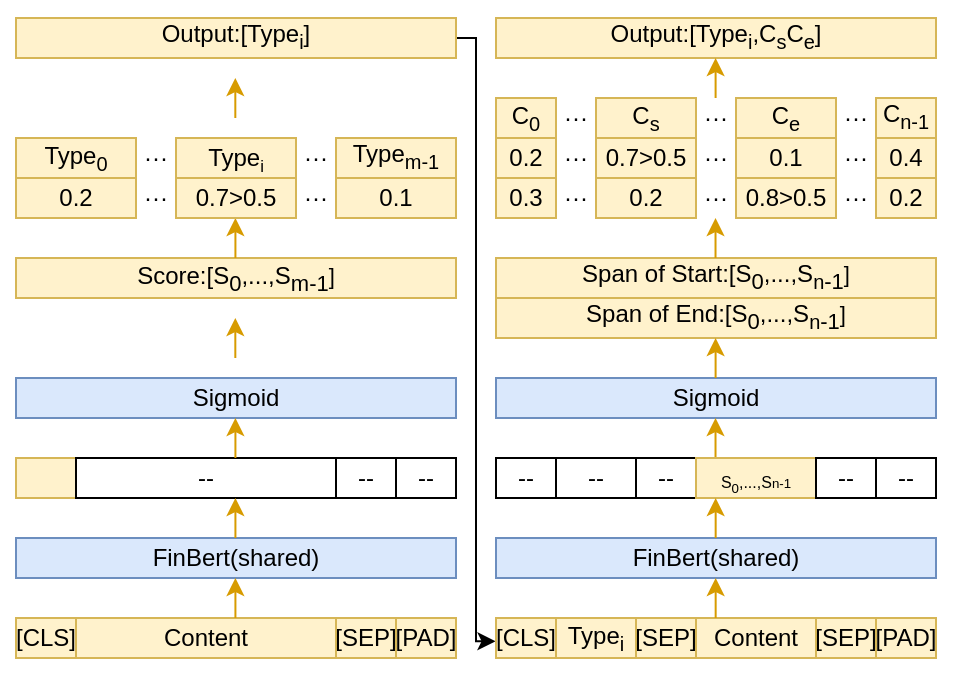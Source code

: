 <mxfile version="21.3.2" type="github">
  <diagram id="C5RBs43oDa-KdzZeNtuy" name="Page-1">
    <mxGraphModel dx="1195" dy="590" grid="1" gridSize="10" guides="1" tooltips="1" connect="1" arrows="1" fold="1" page="1" pageScale="1" pageWidth="827" pageHeight="1169" math="0" shadow="0">
      <root>
        <mxCell id="WIyWlLk6GJQsqaUBKTNV-0" />
        <mxCell id="WIyWlLk6GJQsqaUBKTNV-1" parent="WIyWlLk6GJQsqaUBKTNV-0" />
        <mxCell id="G-Czn8x9Ac623vH-5RZ5-0" value="Content" style="rounded=0;whiteSpace=wrap;html=1;fillColor=#fff2cc;strokeColor=#d6b656;" vertex="1" parent="WIyWlLk6GJQsqaUBKTNV-1">
          <mxGeometry x="120" y="820" width="130" height="20" as="geometry" />
        </mxCell>
        <mxCell id="G-Czn8x9Ac623vH-5RZ5-1" value="[CLS]" style="rounded=0;whiteSpace=wrap;html=1;fillColor=#fff2cc;strokeColor=#d6b656;" vertex="1" parent="WIyWlLk6GJQsqaUBKTNV-1">
          <mxGeometry x="90" y="820" width="30" height="20" as="geometry" />
        </mxCell>
        <mxCell id="G-Czn8x9Ac623vH-5RZ5-2" value="[PAD]" style="rounded=0;whiteSpace=wrap;html=1;fillColor=#fff2cc;strokeColor=#d6b656;" vertex="1" parent="WIyWlLk6GJQsqaUBKTNV-1">
          <mxGeometry x="280" y="820" width="30" height="20" as="geometry" />
        </mxCell>
        <mxCell id="G-Czn8x9Ac623vH-5RZ5-3" value="[SEP]" style="rounded=0;whiteSpace=wrap;html=1;fillColor=#fff2cc;strokeColor=#d6b656;" vertex="1" parent="WIyWlLk6GJQsqaUBKTNV-1">
          <mxGeometry x="250" y="820" width="30" height="20" as="geometry" />
        </mxCell>
        <mxCell id="G-Czn8x9Ac623vH-5RZ5-4" value="" style="rounded=0;whiteSpace=wrap;html=1;fillColor=#fff2cc;strokeColor=#d6b656;" vertex="1" parent="WIyWlLk6GJQsqaUBKTNV-1">
          <mxGeometry x="90" y="740" width="30" height="20" as="geometry" />
        </mxCell>
        <mxCell id="G-Czn8x9Ac623vH-5RZ5-5" value="FinBert(shared)" style="rounded=0;whiteSpace=wrap;html=1;fillColor=#dae8fc;strokeColor=#6c8ebf;" vertex="1" parent="WIyWlLk6GJQsqaUBKTNV-1">
          <mxGeometry x="90" y="780" width="220" height="20" as="geometry" />
        </mxCell>
        <mxCell id="G-Czn8x9Ac623vH-5RZ5-7" value="--" style="rounded=0;whiteSpace=wrap;html=1;" vertex="1" parent="WIyWlLk6GJQsqaUBKTNV-1">
          <mxGeometry x="120" y="740" width="130" height="20" as="geometry" />
        </mxCell>
        <mxCell id="G-Czn8x9Ac623vH-5RZ5-8" value="--" style="rounded=0;whiteSpace=wrap;html=1;" vertex="1" parent="WIyWlLk6GJQsqaUBKTNV-1">
          <mxGeometry x="280" y="740" width="30" height="20" as="geometry" />
        </mxCell>
        <mxCell id="G-Czn8x9Ac623vH-5RZ5-9" value="--" style="rounded=0;whiteSpace=wrap;html=1;" vertex="1" parent="WIyWlLk6GJQsqaUBKTNV-1">
          <mxGeometry x="250" y="740" width="30" height="20" as="geometry" />
        </mxCell>
        <mxCell id="G-Czn8x9Ac623vH-5RZ5-10" value="Sigmoid" style="rounded=0;whiteSpace=wrap;html=1;fillColor=#dae8fc;strokeColor=#6c8ebf;" vertex="1" parent="WIyWlLk6GJQsqaUBKTNV-1">
          <mxGeometry x="90" y="700" width="220" height="20" as="geometry" />
        </mxCell>
        <mxCell id="G-Czn8x9Ac623vH-5RZ5-11" value="&lt;p style=&quot;line-height: 0%;&quot;&gt;&lt;font style=&quot;font-size: 12px;&quot;&gt;Score:[S&lt;sub style=&quot;font-size: 11px;&quot;&gt;0&lt;/sub&gt;,...,S&lt;sub style=&quot;font-size: 11px;&quot;&gt;m-1&lt;/sub&gt;&lt;span style=&quot;font-size: 11px;&quot;&gt;]&lt;br style=&quot;font-size: 11px;&quot;&gt;&lt;/span&gt;&lt;br&gt;&lt;/font&gt;&lt;/p&gt;" style="rounded=0;whiteSpace=wrap;html=1;fillColor=#fff2cc;strokeColor=#d6b656;" vertex="1" parent="WIyWlLk6GJQsqaUBKTNV-1">
          <mxGeometry x="90" y="640" width="220" height="20" as="geometry" />
        </mxCell>
        <mxCell id="G-Czn8x9Ac623vH-5RZ5-107" style="edgeStyle=orthogonalEdgeStyle;rounded=0;orthogonalLoop=1;jettySize=auto;html=1;entryX=-0.008;entryY=0.582;entryDx=0;entryDy=0;entryPerimeter=0;" edge="1" parent="WIyWlLk6GJQsqaUBKTNV-1" source="G-Czn8x9Ac623vH-5RZ5-12" target="G-Czn8x9Ac623vH-5RZ5-34">
          <mxGeometry relative="1" as="geometry">
            <Array as="points">
              <mxPoint x="320" y="530" />
              <mxPoint x="320" y="832" />
            </Array>
          </mxGeometry>
        </mxCell>
        <mxCell id="G-Czn8x9Ac623vH-5RZ5-12" value="&lt;p style=&quot;line-height: 0%;&quot;&gt;Output:[Type&lt;sub&gt;i&lt;/sub&gt;]&lt;/p&gt;" style="rounded=0;whiteSpace=wrap;html=1;fillColor=#fff2cc;strokeColor=#d6b656;" vertex="1" parent="WIyWlLk6GJQsqaUBKTNV-1">
          <mxGeometry x="90" y="520" width="220" height="20" as="geometry" />
        </mxCell>
        <mxCell id="G-Czn8x9Ac623vH-5RZ5-16" value="" style="endArrow=classic;html=1;rounded=0;endWidth=15.172;strokeWidth=1;shadow=0;strokeColor=#d79b00;fillColor=#ffe6cc;" edge="1" parent="WIyWlLk6GJQsqaUBKTNV-1">
          <mxGeometry width="50" height="50" relative="1" as="geometry">
            <mxPoint x="199.71" y="820" as="sourcePoint" />
            <mxPoint x="199.71" y="800" as="targetPoint" />
            <Array as="points">
              <mxPoint x="199.71" y="800" />
            </Array>
          </mxGeometry>
        </mxCell>
        <mxCell id="G-Czn8x9Ac623vH-5RZ5-17" value="" style="endArrow=classic;html=1;rounded=0;endWidth=15.172;strokeWidth=1;shadow=0;strokeColor=#d79b00;fillColor=#ffe6cc;" edge="1" parent="WIyWlLk6GJQsqaUBKTNV-1">
          <mxGeometry width="50" height="50" relative="1" as="geometry">
            <mxPoint x="199.71" y="780" as="sourcePoint" />
            <mxPoint x="199.71" y="760" as="targetPoint" />
            <Array as="points">
              <mxPoint x="199.71" y="760" />
            </Array>
          </mxGeometry>
        </mxCell>
        <mxCell id="G-Czn8x9Ac623vH-5RZ5-18" value="" style="endArrow=classic;html=1;rounded=0;endWidth=15.172;strokeWidth=1;shadow=0;strokeColor=#d79b00;fillColor=#ffe6cc;" edge="1" parent="WIyWlLk6GJQsqaUBKTNV-1">
          <mxGeometry width="50" height="50" relative="1" as="geometry">
            <mxPoint x="199.71" y="740" as="sourcePoint" />
            <mxPoint x="199.71" y="720" as="targetPoint" />
            <Array as="points">
              <mxPoint x="199.71" y="720" />
            </Array>
          </mxGeometry>
        </mxCell>
        <mxCell id="G-Czn8x9Ac623vH-5RZ5-19" value="" style="endArrow=classic;html=1;rounded=0;endWidth=15.172;strokeWidth=1;shadow=0;strokeColor=#d79b00;fillColor=#ffe6cc;" edge="1" parent="WIyWlLk6GJQsqaUBKTNV-1">
          <mxGeometry width="50" height="50" relative="1" as="geometry">
            <mxPoint x="199.66" y="690" as="sourcePoint" />
            <mxPoint x="199.66" y="670" as="targetPoint" />
            <Array as="points">
              <mxPoint x="199.66" y="670" />
            </Array>
          </mxGeometry>
        </mxCell>
        <mxCell id="G-Czn8x9Ac623vH-5RZ5-20" value="" style="endArrow=classic;html=1;rounded=0;endWidth=15.172;strokeWidth=1;shadow=0;strokeColor=#d79b00;fillColor=#ffe6cc;" edge="1" parent="WIyWlLk6GJQsqaUBKTNV-1">
          <mxGeometry width="50" height="50" relative="1" as="geometry">
            <mxPoint x="199.71" y="640" as="sourcePoint" />
            <mxPoint x="199.71" y="620" as="targetPoint" />
            <Array as="points">
              <mxPoint x="199.71" y="620" />
            </Array>
          </mxGeometry>
        </mxCell>
        <mxCell id="G-Czn8x9Ac623vH-5RZ5-21" value="" style="endArrow=classic;html=1;rounded=0;endWidth=15.172;strokeWidth=1;shadow=0;strokeColor=#d79b00;fillColor=#ffe6cc;" edge="1" parent="WIyWlLk6GJQsqaUBKTNV-1">
          <mxGeometry width="50" height="50" relative="1" as="geometry">
            <mxPoint x="199.66" y="570" as="sourcePoint" />
            <mxPoint x="199.66" y="550" as="targetPoint" />
            <Array as="points">
              <mxPoint x="199.66" y="550" />
            </Array>
          </mxGeometry>
        </mxCell>
        <mxCell id="G-Czn8x9Ac623vH-5RZ5-22" value="Type&lt;sub&gt;0&lt;/sub&gt;" style="rounded=0;whiteSpace=wrap;html=1;fillColor=#fff2cc;strokeColor=#d6b656;" vertex="1" parent="WIyWlLk6GJQsqaUBKTNV-1">
          <mxGeometry x="90" y="580" width="60" height="20" as="geometry" />
        </mxCell>
        <mxCell id="G-Czn8x9Ac623vH-5RZ5-23" value="Type&lt;span style=&quot;font-size: 10px;&quot;&gt;&lt;sub&gt;i&lt;/sub&gt;&lt;/span&gt;" style="rounded=0;whiteSpace=wrap;html=1;fillColor=#fff2cc;strokeColor=#d6b656;" vertex="1" parent="WIyWlLk6GJQsqaUBKTNV-1">
          <mxGeometry x="170" y="580" width="60" height="20" as="geometry" />
        </mxCell>
        <mxCell id="G-Czn8x9Ac623vH-5RZ5-24" value="0.2" style="rounded=0;whiteSpace=wrap;html=1;fillColor=#fff2cc;strokeColor=#d6b656;" vertex="1" parent="WIyWlLk6GJQsqaUBKTNV-1">
          <mxGeometry x="90" y="600" width="60" height="20" as="geometry" />
        </mxCell>
        <mxCell id="G-Czn8x9Ac623vH-5RZ5-25" value="0.7&amp;gt;0.5" style="rounded=0;whiteSpace=wrap;html=1;fillColor=#fff2cc;strokeColor=#d6b656;" vertex="1" parent="WIyWlLk6GJQsqaUBKTNV-1">
          <mxGeometry x="170" y="600" width="60" height="20" as="geometry" />
        </mxCell>
        <mxCell id="G-Czn8x9Ac623vH-5RZ5-26" value="0.1" style="rounded=0;whiteSpace=wrap;html=1;fillColor=#fff2cc;strokeColor=#d6b656;" vertex="1" parent="WIyWlLk6GJQsqaUBKTNV-1">
          <mxGeometry x="250" y="600" width="60" height="20" as="geometry" />
        </mxCell>
        <mxCell id="G-Czn8x9Ac623vH-5RZ5-27" value="&lt;p style=&quot;line-height: 0%;&quot;&gt;Type&lt;sub&gt;m-1&lt;/sub&gt;&lt;/p&gt;" style="rounded=0;whiteSpace=wrap;html=1;fillColor=#fff2cc;strokeColor=#d6b656;" vertex="1" parent="WIyWlLk6GJQsqaUBKTNV-1">
          <mxGeometry x="250" y="580" width="60" height="20" as="geometry" />
        </mxCell>
        <mxCell id="G-Czn8x9Ac623vH-5RZ5-33" value="Type&lt;sub&gt;i&lt;/sub&gt;" style="rounded=0;whiteSpace=wrap;html=1;fillColor=#fff2cc;strokeColor=#d6b656;" vertex="1" parent="WIyWlLk6GJQsqaUBKTNV-1">
          <mxGeometry x="360" y="820" width="40" height="20" as="geometry" />
        </mxCell>
        <mxCell id="G-Czn8x9Ac623vH-5RZ5-34" value="[CLS]" style="rounded=0;whiteSpace=wrap;html=1;fillColor=#fff2cc;strokeColor=#d6b656;" vertex="1" parent="WIyWlLk6GJQsqaUBKTNV-1">
          <mxGeometry x="330" y="820" width="30" height="20" as="geometry" />
        </mxCell>
        <mxCell id="G-Czn8x9Ac623vH-5RZ5-35" value="[PAD]" style="rounded=0;whiteSpace=wrap;html=1;fillColor=#fff2cc;strokeColor=#d6b656;" vertex="1" parent="WIyWlLk6GJQsqaUBKTNV-1">
          <mxGeometry x="520" y="820" width="30" height="20" as="geometry" />
        </mxCell>
        <mxCell id="G-Czn8x9Ac623vH-5RZ5-36" value="[SEP]" style="rounded=0;whiteSpace=wrap;html=1;fillColor=#fff2cc;strokeColor=#d6b656;" vertex="1" parent="WIyWlLk6GJQsqaUBKTNV-1">
          <mxGeometry x="400" y="820" width="30" height="20" as="geometry" />
        </mxCell>
        <mxCell id="G-Czn8x9Ac623vH-5RZ5-38" value="FinBert(shared)" style="rounded=0;whiteSpace=wrap;html=1;fillColor=#dae8fc;strokeColor=#6c8ebf;" vertex="1" parent="WIyWlLk6GJQsqaUBKTNV-1">
          <mxGeometry x="330" y="780" width="220" height="20" as="geometry" />
        </mxCell>
        <mxCell id="G-Czn8x9Ac623vH-5RZ5-42" value="Sigmoid" style="rounded=0;whiteSpace=wrap;html=1;fillColor=#dae8fc;strokeColor=#6c8ebf;" vertex="1" parent="WIyWlLk6GJQsqaUBKTNV-1">
          <mxGeometry x="330" y="700" width="220" height="20" as="geometry" />
        </mxCell>
        <mxCell id="G-Czn8x9Ac623vH-5RZ5-43" value="&lt;p style=&quot;line-height: 0%;&quot;&gt;&lt;font style=&quot;font-size: 12px;&quot;&gt;Span of Start:[S&lt;sub style=&quot;font-size: 11px;&quot;&gt;0&lt;/sub&gt;,...,S&lt;sub&gt;n&lt;/sub&gt;&lt;sub style=&quot;font-size: 11px;&quot;&gt;-1&lt;/sub&gt;&lt;span style=&quot;font-size: 11px;&quot;&gt;]&lt;br style=&quot;font-size: 11px;&quot;&gt;&lt;/span&gt;&lt;br&gt;&lt;/font&gt;&lt;/p&gt;" style="rounded=0;whiteSpace=wrap;html=1;fillColor=#fff2cc;strokeColor=#d6b656;" vertex="1" parent="WIyWlLk6GJQsqaUBKTNV-1">
          <mxGeometry x="330" y="640" width="220" height="20" as="geometry" />
        </mxCell>
        <mxCell id="G-Czn8x9Ac623vH-5RZ5-44" value="&lt;p style=&quot;line-height: 0%;&quot;&gt;Output:[Type&lt;sub&gt;i&lt;/sub&gt;,C&lt;sub&gt;s&lt;/sub&gt;C&lt;sub&gt;e&lt;/sub&gt;]&lt;/p&gt;" style="rounded=0;whiteSpace=wrap;html=1;fillColor=#fff2cc;strokeColor=#d6b656;" vertex="1" parent="WIyWlLk6GJQsqaUBKTNV-1">
          <mxGeometry x="330" y="520" width="220" height="20" as="geometry" />
        </mxCell>
        <mxCell id="G-Czn8x9Ac623vH-5RZ5-50" value="" style="endArrow=classic;html=1;rounded=0;endWidth=15.172;strokeWidth=1;shadow=0;strokeColor=#d79b00;fillColor=#ffe6cc;" edge="1" parent="WIyWlLk6GJQsqaUBKTNV-1">
          <mxGeometry width="50" height="50" relative="1" as="geometry">
            <mxPoint x="439.8" y="560" as="sourcePoint" />
            <mxPoint x="439.8" y="540" as="targetPoint" />
            <Array as="points">
              <mxPoint x="439.8" y="540" />
            </Array>
          </mxGeometry>
        </mxCell>
        <mxCell id="G-Czn8x9Ac623vH-5RZ5-51" value="C&lt;sub&gt;0&lt;/sub&gt;" style="rounded=0;whiteSpace=wrap;html=1;fillColor=#fff2cc;strokeColor=#d6b656;" vertex="1" parent="WIyWlLk6GJQsqaUBKTNV-1">
          <mxGeometry x="330" y="560" width="30" height="20" as="geometry" />
        </mxCell>
        <mxCell id="G-Czn8x9Ac623vH-5RZ5-52" value="C&lt;sub&gt;s&lt;/sub&gt;" style="rounded=0;whiteSpace=wrap;html=1;fillColor=#fff2cc;strokeColor=#d6b656;" vertex="1" parent="WIyWlLk6GJQsqaUBKTNV-1">
          <mxGeometry x="380" y="560" width="50" height="20" as="geometry" />
        </mxCell>
        <mxCell id="G-Czn8x9Ac623vH-5RZ5-53" value="0.2" style="rounded=0;whiteSpace=wrap;html=1;fillColor=#fff2cc;strokeColor=#d6b656;" vertex="1" parent="WIyWlLk6GJQsqaUBKTNV-1">
          <mxGeometry x="330" y="580" width="30" height="20" as="geometry" />
        </mxCell>
        <mxCell id="G-Czn8x9Ac623vH-5RZ5-54" value="0.7&amp;gt;0.5" style="rounded=0;whiteSpace=wrap;html=1;fillColor=#fff2cc;strokeColor=#d6b656;" vertex="1" parent="WIyWlLk6GJQsqaUBKTNV-1">
          <mxGeometry x="380" y="580" width="50" height="20" as="geometry" />
        </mxCell>
        <mxCell id="G-Czn8x9Ac623vH-5RZ5-55" value="0.4" style="rounded=0;whiteSpace=wrap;html=1;fillColor=#fff2cc;strokeColor=#d6b656;" vertex="1" parent="WIyWlLk6GJQsqaUBKTNV-1">
          <mxGeometry x="520" y="580" width="30" height="20" as="geometry" />
        </mxCell>
        <mxCell id="G-Czn8x9Ac623vH-5RZ5-56" value="&lt;p style=&quot;line-height: 0%;&quot;&gt;C&lt;sub&gt;n-1&lt;/sub&gt;&lt;/p&gt;" style="rounded=0;whiteSpace=wrap;html=1;fillColor=#fff2cc;strokeColor=#d6b656;" vertex="1" parent="WIyWlLk6GJQsqaUBKTNV-1">
          <mxGeometry x="520" y="560" width="30" height="20" as="geometry" />
        </mxCell>
        <mxCell id="G-Czn8x9Ac623vH-5RZ5-60" value="Content" style="rounded=0;whiteSpace=wrap;html=1;fillColor=#fff2cc;strokeColor=#d6b656;" vertex="1" parent="WIyWlLk6GJQsqaUBKTNV-1">
          <mxGeometry x="430" y="820" width="60" height="20" as="geometry" />
        </mxCell>
        <mxCell id="G-Czn8x9Ac623vH-5RZ5-61" value="[SEP]" style="rounded=0;whiteSpace=wrap;html=1;fillColor=#fff2cc;strokeColor=#d6b656;" vertex="1" parent="WIyWlLk6GJQsqaUBKTNV-1">
          <mxGeometry x="490" y="820" width="30" height="20" as="geometry" />
        </mxCell>
        <mxCell id="G-Czn8x9Ac623vH-5RZ5-79" value="···" style="rounded=0;whiteSpace=wrap;html=1;gradientColor=#ffffff;strokeColor=#FFFFFF;fillColor=none;opacity=0;" vertex="1" parent="WIyWlLk6GJQsqaUBKTNV-1">
          <mxGeometry x="150" y="580" width="20" height="20" as="geometry" />
        </mxCell>
        <mxCell id="G-Czn8x9Ac623vH-5RZ5-82" value="···" style="rounded=0;whiteSpace=wrap;html=1;gradientColor=#ffffff;strokeColor=#FFFFFF;fillColor=none;opacity=0;" vertex="1" parent="WIyWlLk6GJQsqaUBKTNV-1">
          <mxGeometry x="150" y="600" width="20" height="20" as="geometry" />
        </mxCell>
        <mxCell id="G-Czn8x9Ac623vH-5RZ5-83" value="···" style="rounded=0;whiteSpace=wrap;html=1;gradientColor=#ffffff;strokeColor=#FFFFFF;fillColor=none;opacity=0;" vertex="1" parent="WIyWlLk6GJQsqaUBKTNV-1">
          <mxGeometry x="230" y="580" width="20" height="20" as="geometry" />
        </mxCell>
        <mxCell id="G-Czn8x9Ac623vH-5RZ5-84" value="···" style="rounded=0;whiteSpace=wrap;html=1;gradientColor=#ffffff;strokeColor=#FFFFFF;fillColor=none;opacity=0;" vertex="1" parent="WIyWlLk6GJQsqaUBKTNV-1">
          <mxGeometry x="230" y="600" width="20" height="20" as="geometry" />
        </mxCell>
        <mxCell id="G-Czn8x9Ac623vH-5RZ5-85" value="&lt;p style=&quot;line-height: 0%;&quot;&gt;&lt;font style=&quot;font-size: 12px;&quot;&gt;Span of End:[S&lt;sub style=&quot;font-size: 11px;&quot;&gt;0&lt;/sub&gt;,...,S&lt;sub&gt;n&lt;/sub&gt;&lt;sub style=&quot;font-size: 11px;&quot;&gt;-1&lt;/sub&gt;&lt;span style=&quot;font-size: 11px;&quot;&gt;]&lt;br style=&quot;font-size: 11px;&quot;&gt;&lt;/span&gt;&lt;br&gt;&lt;/font&gt;&lt;/p&gt;" style="rounded=0;whiteSpace=wrap;html=1;fillColor=#fff2cc;strokeColor=#d6b656;" vertex="1" parent="WIyWlLk6GJQsqaUBKTNV-1">
          <mxGeometry x="330" y="660" width="220" height="20" as="geometry" />
        </mxCell>
        <mxCell id="G-Czn8x9Ac623vH-5RZ5-86" value="0.1" style="rounded=0;whiteSpace=wrap;html=1;fillColor=#fff2cc;strokeColor=#d6b656;" vertex="1" parent="WIyWlLk6GJQsqaUBKTNV-1">
          <mxGeometry x="450" y="580" width="50" height="20" as="geometry" />
        </mxCell>
        <mxCell id="G-Czn8x9Ac623vH-5RZ5-87" value="" style="endArrow=classic;html=1;rounded=0;endWidth=15.172;strokeWidth=1;shadow=0;strokeColor=#d79b00;fillColor=#ffe6cc;" edge="1" parent="WIyWlLk6GJQsqaUBKTNV-1">
          <mxGeometry width="50" height="50" relative="1" as="geometry">
            <mxPoint x="439.8" y="700" as="sourcePoint" />
            <mxPoint x="439.8" y="680" as="targetPoint" />
            <Array as="points">
              <mxPoint x="439.8" y="680" />
            </Array>
          </mxGeometry>
        </mxCell>
        <mxCell id="G-Czn8x9Ac623vH-5RZ5-88" value="C&lt;sub&gt;e&lt;/sub&gt;" style="rounded=0;whiteSpace=wrap;html=1;fillColor=#fff2cc;strokeColor=#d6b656;" vertex="1" parent="WIyWlLk6GJQsqaUBKTNV-1">
          <mxGeometry x="450" y="560" width="50" height="20" as="geometry" />
        </mxCell>
        <mxCell id="G-Czn8x9Ac623vH-5RZ5-90" value="···" style="rounded=0;whiteSpace=wrap;html=1;gradientColor=#ffffff;strokeColor=#FFFFFF;fillColor=none;opacity=0;" vertex="1" parent="WIyWlLk6GJQsqaUBKTNV-1">
          <mxGeometry x="360" y="560" width="20" height="20" as="geometry" />
        </mxCell>
        <mxCell id="G-Czn8x9Ac623vH-5RZ5-91" value="···" style="rounded=0;whiteSpace=wrap;html=1;gradientColor=#ffffff;strokeColor=#FFFFFF;fillColor=none;opacity=0;" vertex="1" parent="WIyWlLk6GJQsqaUBKTNV-1">
          <mxGeometry x="430" y="560" width="20" height="20" as="geometry" />
        </mxCell>
        <mxCell id="G-Czn8x9Ac623vH-5RZ5-92" value="···" style="rounded=0;whiteSpace=wrap;html=1;gradientColor=#ffffff;strokeColor=#FFFFFF;fillColor=none;opacity=0;" vertex="1" parent="WIyWlLk6GJQsqaUBKTNV-1">
          <mxGeometry x="500" y="560" width="20" height="20" as="geometry" />
        </mxCell>
        <mxCell id="G-Czn8x9Ac623vH-5RZ5-93" value="···" style="rounded=0;whiteSpace=wrap;html=1;gradientColor=#ffffff;strokeColor=#FFFFFF;fillColor=none;opacity=0;" vertex="1" parent="WIyWlLk6GJQsqaUBKTNV-1">
          <mxGeometry x="360" y="580" width="20" height="20" as="geometry" />
        </mxCell>
        <mxCell id="G-Czn8x9Ac623vH-5RZ5-94" value="···" style="rounded=0;whiteSpace=wrap;html=1;gradientColor=#ffffff;strokeColor=#FFFFFF;fillColor=none;opacity=0;" vertex="1" parent="WIyWlLk6GJQsqaUBKTNV-1">
          <mxGeometry x="430" y="580" width="20" height="20" as="geometry" />
        </mxCell>
        <mxCell id="G-Czn8x9Ac623vH-5RZ5-95" value="···" style="rounded=0;whiteSpace=wrap;html=1;gradientColor=#ffffff;strokeColor=#FFFFFF;fillColor=none;opacity=0;" vertex="1" parent="WIyWlLk6GJQsqaUBKTNV-1">
          <mxGeometry x="500" y="580" width="20" height="20" as="geometry" />
        </mxCell>
        <mxCell id="G-Czn8x9Ac623vH-5RZ5-99" value="0.8&amp;gt;0.5" style="rounded=0;whiteSpace=wrap;html=1;fillColor=#fff2cc;strokeColor=#d6b656;" vertex="1" parent="WIyWlLk6GJQsqaUBKTNV-1">
          <mxGeometry x="450" y="600" width="50" height="20" as="geometry" />
        </mxCell>
        <mxCell id="G-Czn8x9Ac623vH-5RZ5-100" value="0.3" style="rounded=0;whiteSpace=wrap;html=1;fillColor=#fff2cc;strokeColor=#d6b656;" vertex="1" parent="WIyWlLk6GJQsqaUBKTNV-1">
          <mxGeometry x="330" y="600" width="30" height="20" as="geometry" />
        </mxCell>
        <mxCell id="G-Czn8x9Ac623vH-5RZ5-101" value="0.2" style="rounded=0;whiteSpace=wrap;html=1;fillColor=#fff2cc;strokeColor=#d6b656;" vertex="1" parent="WIyWlLk6GJQsqaUBKTNV-1">
          <mxGeometry x="380" y="600" width="50" height="20" as="geometry" />
        </mxCell>
        <mxCell id="G-Czn8x9Ac623vH-5RZ5-102" value="0.2" style="rounded=0;whiteSpace=wrap;html=1;fillColor=#fff2cc;strokeColor=#d6b656;" vertex="1" parent="WIyWlLk6GJQsqaUBKTNV-1">
          <mxGeometry x="520" y="600" width="30" height="20" as="geometry" />
        </mxCell>
        <mxCell id="G-Czn8x9Ac623vH-5RZ5-103" value="···" style="rounded=0;whiteSpace=wrap;html=1;gradientColor=#ffffff;strokeColor=#FFFFFF;fillColor=none;opacity=0;" vertex="1" parent="WIyWlLk6GJQsqaUBKTNV-1">
          <mxGeometry x="360" y="600" width="20" height="20" as="geometry" />
        </mxCell>
        <mxCell id="G-Czn8x9Ac623vH-5RZ5-104" value="···" style="rounded=0;whiteSpace=wrap;html=1;gradientColor=#ffffff;strokeColor=#FFFFFF;fillColor=none;opacity=0;" vertex="1" parent="WIyWlLk6GJQsqaUBKTNV-1">
          <mxGeometry x="430" y="600" width="20" height="20" as="geometry" />
        </mxCell>
        <mxCell id="G-Czn8x9Ac623vH-5RZ5-105" value="···" style="rounded=0;whiteSpace=wrap;html=1;gradientColor=#ffffff;strokeColor=#FFFFFF;fillColor=none;opacity=0;" vertex="1" parent="WIyWlLk6GJQsqaUBKTNV-1">
          <mxGeometry x="500" y="600" width="20" height="20" as="geometry" />
        </mxCell>
        <mxCell id="G-Czn8x9Ac623vH-5RZ5-112" value="" style="endArrow=classic;html=1;rounded=0;endWidth=15.172;strokeWidth=1;shadow=0;strokeColor=#d79b00;fillColor=#ffe6cc;" edge="1" parent="WIyWlLk6GJQsqaUBKTNV-1">
          <mxGeometry width="50" height="50" relative="1" as="geometry">
            <mxPoint x="439.76" y="640" as="sourcePoint" />
            <mxPoint x="439.76" y="620" as="targetPoint" />
            <Array as="points">
              <mxPoint x="439.76" y="620" />
            </Array>
          </mxGeometry>
        </mxCell>
        <mxCell id="G-Czn8x9Ac623vH-5RZ5-113" value="" style="endArrow=classic;html=1;rounded=0;endWidth=15.172;strokeWidth=1;shadow=0;strokeColor=#d79b00;fillColor=#ffe6cc;" edge="1" parent="WIyWlLk6GJQsqaUBKTNV-1">
          <mxGeometry width="50" height="50" relative="1" as="geometry">
            <mxPoint x="439.76" y="740" as="sourcePoint" />
            <mxPoint x="439.76" y="720" as="targetPoint" />
            <Array as="points">
              <mxPoint x="439.76" y="720" />
            </Array>
          </mxGeometry>
        </mxCell>
        <mxCell id="G-Czn8x9Ac623vH-5RZ5-114" value="--" style="rounded=0;whiteSpace=wrap;html=1;" vertex="1" parent="WIyWlLk6GJQsqaUBKTNV-1">
          <mxGeometry x="360" y="740" width="40" height="20" as="geometry" />
        </mxCell>
        <mxCell id="G-Czn8x9Ac623vH-5RZ5-115" value="--" style="rounded=0;whiteSpace=wrap;html=1;" vertex="1" parent="WIyWlLk6GJQsqaUBKTNV-1">
          <mxGeometry x="330" y="740" width="30" height="20" as="geometry" />
        </mxCell>
        <mxCell id="G-Czn8x9Ac623vH-5RZ5-116" value="--" style="rounded=0;whiteSpace=wrap;html=1;" vertex="1" parent="WIyWlLk6GJQsqaUBKTNV-1">
          <mxGeometry x="520" y="740" width="30" height="20" as="geometry" />
        </mxCell>
        <mxCell id="G-Czn8x9Ac623vH-5RZ5-117" value="--" style="rounded=0;whiteSpace=wrap;html=1;" vertex="1" parent="WIyWlLk6GJQsqaUBKTNV-1">
          <mxGeometry x="400" y="740" width="30" height="20" as="geometry" />
        </mxCell>
        <mxCell id="G-Czn8x9Ac623vH-5RZ5-118" value="&lt;font style=&quot;&quot;&gt;&lt;sub style=&quot;&quot;&gt;&lt;span style=&quot;font-size: 8px;&quot;&gt;S&lt;sub&gt;0&lt;/sub&gt;,...,S&lt;/span&gt;&lt;span style=&quot;font-size: 6.667px;&quot;&gt;n-1&lt;/span&gt;&lt;/sub&gt;&lt;/font&gt;" style="rounded=0;whiteSpace=wrap;html=1;fillColor=#fff2cc;strokeColor=#d6b656;" vertex="1" parent="WIyWlLk6GJQsqaUBKTNV-1">
          <mxGeometry x="430" y="740" width="60" height="20" as="geometry" />
        </mxCell>
        <mxCell id="G-Czn8x9Ac623vH-5RZ5-119" value="--" style="rounded=0;whiteSpace=wrap;html=1;" vertex="1" parent="WIyWlLk6GJQsqaUBKTNV-1">
          <mxGeometry x="490" y="740" width="30" height="20" as="geometry" />
        </mxCell>
        <mxCell id="G-Czn8x9Ac623vH-5RZ5-120" value="" style="endArrow=classic;html=1;rounded=0;endWidth=15.172;strokeWidth=1;shadow=0;strokeColor=#d79b00;fillColor=#ffe6cc;" edge="1" parent="WIyWlLk6GJQsqaUBKTNV-1">
          <mxGeometry width="50" height="50" relative="1" as="geometry">
            <mxPoint x="439.83" y="780" as="sourcePoint" />
            <mxPoint x="439.83" y="760" as="targetPoint" />
            <Array as="points">
              <mxPoint x="439.83" y="760" />
            </Array>
          </mxGeometry>
        </mxCell>
        <mxCell id="G-Czn8x9Ac623vH-5RZ5-121" value="" style="endArrow=classic;html=1;rounded=0;endWidth=15.172;strokeWidth=1;shadow=0;strokeColor=#d79b00;fillColor=#ffe6cc;" edge="1" parent="WIyWlLk6GJQsqaUBKTNV-1">
          <mxGeometry width="50" height="50" relative="1" as="geometry">
            <mxPoint x="439.83" y="820" as="sourcePoint" />
            <mxPoint x="439.83" y="800" as="targetPoint" />
            <Array as="points">
              <mxPoint x="439.83" y="800" />
            </Array>
          </mxGeometry>
        </mxCell>
        <mxCell id="G-Czn8x9Ac623vH-5RZ5-123" value="" style="rounded=0;whiteSpace=wrap;html=1;opacity=0;" vertex="1" parent="WIyWlLk6GJQsqaUBKTNV-1">
          <mxGeometry x="83" y="512" width="476" height="338" as="geometry" />
        </mxCell>
      </root>
    </mxGraphModel>
  </diagram>
</mxfile>
